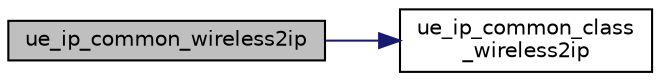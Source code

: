 digraph "ue_ip_common_wireless2ip"
{
 // LATEX_PDF_SIZE
  edge [fontname="Helvetica",fontsize="10",labelfontname="Helvetica",labelfontsize="10"];
  node [fontname="Helvetica",fontsize="10",shape=record];
  rankdir="LR";
  Node1 [label="ue_ip_common_wireless2ip",height=0.2,width=0.4,color="black", fillcolor="grey75", style="filled", fontcolor="black",tooltip=" "];
  Node1 -> Node2 [color="midnightblue",fontsize="10",style="solid",fontname="Helvetica"];
  Node2 [label="ue_ip_common_class\l_wireless2ip",height=0.2,width=0.4,color="black", fillcolor="white", style="filled",URL="$group__em.html#ga1c134ff7d1ea12a32d020eb44073da94",tooltip=" "];
}

